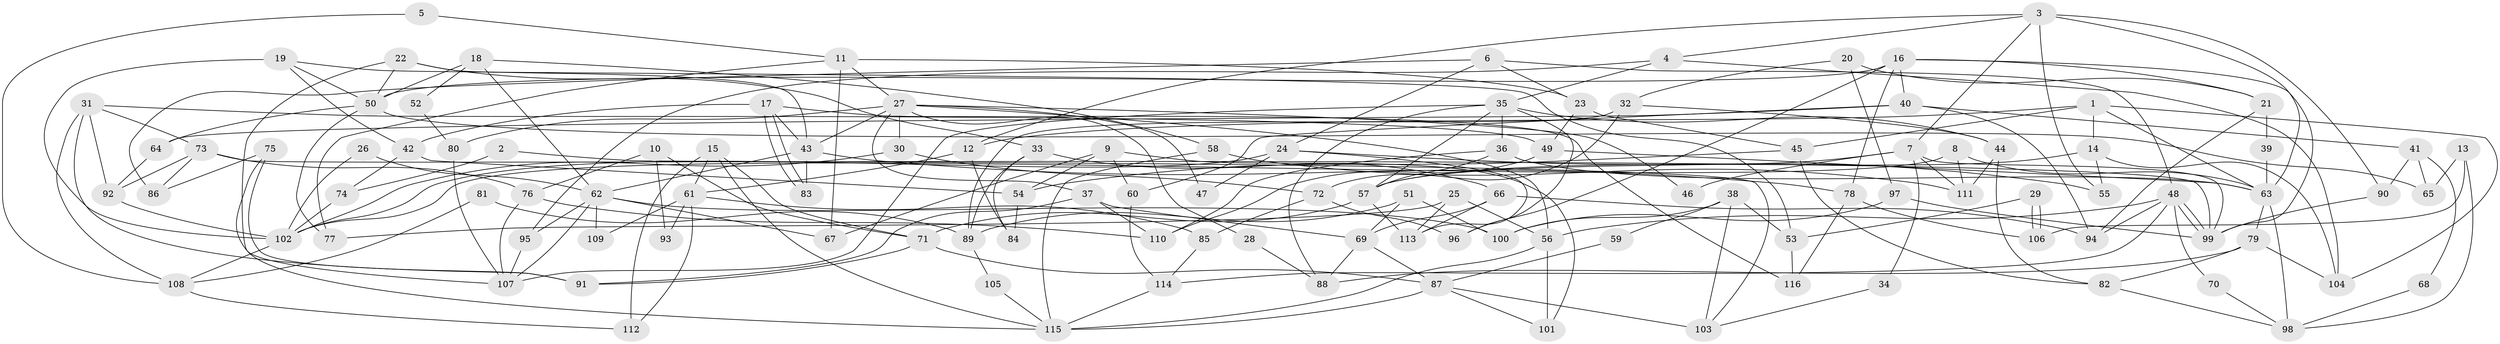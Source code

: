 // Generated by graph-tools (version 1.1) at 2025/26/03/09/25 03:26:17]
// undirected, 116 vertices, 232 edges
graph export_dot {
graph [start="1"]
  node [color=gray90,style=filled];
  1;
  2;
  3;
  4;
  5;
  6;
  7;
  8;
  9;
  10;
  11;
  12;
  13;
  14;
  15;
  16;
  17;
  18;
  19;
  20;
  21;
  22;
  23;
  24;
  25;
  26;
  27;
  28;
  29;
  30;
  31;
  32;
  33;
  34;
  35;
  36;
  37;
  38;
  39;
  40;
  41;
  42;
  43;
  44;
  45;
  46;
  47;
  48;
  49;
  50;
  51;
  52;
  53;
  54;
  55;
  56;
  57;
  58;
  59;
  60;
  61;
  62;
  63;
  64;
  65;
  66;
  67;
  68;
  69;
  70;
  71;
  72;
  73;
  74;
  75;
  76;
  77;
  78;
  79;
  80;
  81;
  82;
  83;
  84;
  85;
  86;
  87;
  88;
  89;
  90;
  91;
  92;
  93;
  94;
  95;
  96;
  97;
  98;
  99;
  100;
  101;
  102;
  103;
  104;
  105;
  106;
  107;
  108;
  109;
  110;
  111;
  112;
  113;
  114;
  115;
  116;
  1 -- 45;
  1 -- 63;
  1 -- 12;
  1 -- 14;
  1 -- 104;
  2 -- 74;
  2 -- 103;
  3 -- 63;
  3 -- 4;
  3 -- 7;
  3 -- 12;
  3 -- 55;
  3 -- 90;
  4 -- 35;
  4 -- 104;
  4 -- 95;
  5 -- 108;
  5 -- 11;
  6 -- 24;
  6 -- 86;
  6 -- 23;
  6 -- 48;
  7 -- 57;
  7 -- 34;
  7 -- 46;
  7 -- 99;
  7 -- 111;
  8 -- 111;
  8 -- 63;
  8 -- 102;
  9 -- 60;
  9 -- 54;
  9 -- 67;
  9 -- 101;
  10 -- 71;
  10 -- 76;
  10 -- 93;
  11 -- 77;
  11 -- 27;
  11 -- 23;
  11 -- 67;
  12 -- 61;
  12 -- 84;
  13 -- 98;
  13 -- 106;
  13 -- 65;
  14 -- 104;
  14 -- 55;
  14 -- 57;
  15 -- 115;
  15 -- 61;
  15 -- 71;
  15 -- 112;
  16 -- 40;
  16 -- 99;
  16 -- 21;
  16 -- 50;
  16 -- 78;
  16 -- 96;
  17 -- 42;
  17 -- 83;
  17 -- 83;
  17 -- 43;
  17 -- 116;
  18 -- 62;
  18 -- 50;
  18 -- 52;
  18 -- 58;
  19 -- 50;
  19 -- 102;
  19 -- 42;
  19 -- 53;
  20 -- 21;
  20 -- 32;
  20 -- 97;
  21 -- 94;
  21 -- 39;
  22 -- 43;
  22 -- 107;
  22 -- 33;
  22 -- 50;
  23 -- 45;
  23 -- 49;
  24 -- 55;
  24 -- 102;
  24 -- 47;
  24 -- 113;
  25 -- 113;
  25 -- 56;
  25 -- 77;
  26 -- 102;
  26 -- 62;
  27 -- 56;
  27 -- 43;
  27 -- 28;
  27 -- 30;
  27 -- 37;
  27 -- 46;
  27 -- 47;
  27 -- 80;
  28 -- 88;
  29 -- 106;
  29 -- 106;
  29 -- 53;
  30 -- 72;
  30 -- 102;
  31 -- 49;
  31 -- 73;
  31 -- 91;
  31 -- 92;
  31 -- 108;
  32 -- 89;
  32 -- 44;
  32 -- 72;
  33 -- 66;
  33 -- 84;
  33 -- 89;
  34 -- 103;
  35 -- 57;
  35 -- 107;
  35 -- 36;
  35 -- 44;
  35 -- 88;
  35 -- 96;
  36 -- 57;
  36 -- 63;
  36 -- 110;
  37 -- 91;
  37 -- 69;
  37 -- 110;
  38 -- 53;
  38 -- 100;
  38 -- 59;
  38 -- 103;
  39 -- 63;
  40 -- 64;
  40 -- 41;
  40 -- 60;
  40 -- 94;
  41 -- 65;
  41 -- 90;
  41 -- 68;
  42 -- 54;
  42 -- 74;
  43 -- 62;
  43 -- 78;
  43 -- 83;
  44 -- 111;
  44 -- 82;
  45 -- 82;
  45 -- 54;
  48 -- 99;
  48 -- 99;
  48 -- 56;
  48 -- 70;
  48 -- 94;
  48 -- 114;
  49 -- 110;
  49 -- 63;
  50 -- 64;
  50 -- 65;
  50 -- 77;
  51 -- 69;
  51 -- 100;
  51 -- 89;
  52 -- 80;
  53 -- 116;
  54 -- 84;
  56 -- 101;
  56 -- 115;
  57 -- 71;
  57 -- 113;
  58 -- 115;
  58 -- 111;
  59 -- 87;
  60 -- 114;
  61 -- 112;
  61 -- 85;
  61 -- 93;
  61 -- 109;
  62 -- 67;
  62 -- 107;
  62 -- 95;
  62 -- 100;
  62 -- 109;
  63 -- 79;
  63 -- 98;
  64 -- 92;
  66 -- 94;
  66 -- 113;
  66 -- 69;
  68 -- 98;
  69 -- 87;
  69 -- 88;
  70 -- 98;
  71 -- 87;
  71 -- 91;
  72 -- 96;
  72 -- 85;
  73 -- 92;
  73 -- 99;
  73 -- 76;
  73 -- 86;
  74 -- 102;
  75 -- 91;
  75 -- 115;
  75 -- 86;
  76 -- 110;
  76 -- 107;
  78 -- 106;
  78 -- 116;
  79 -- 88;
  79 -- 82;
  79 -- 104;
  80 -- 107;
  81 -- 89;
  81 -- 108;
  82 -- 98;
  85 -- 114;
  87 -- 115;
  87 -- 101;
  87 -- 103;
  89 -- 105;
  90 -- 99;
  92 -- 102;
  95 -- 107;
  97 -- 99;
  97 -- 100;
  102 -- 108;
  105 -- 115;
  108 -- 112;
  114 -- 115;
}
